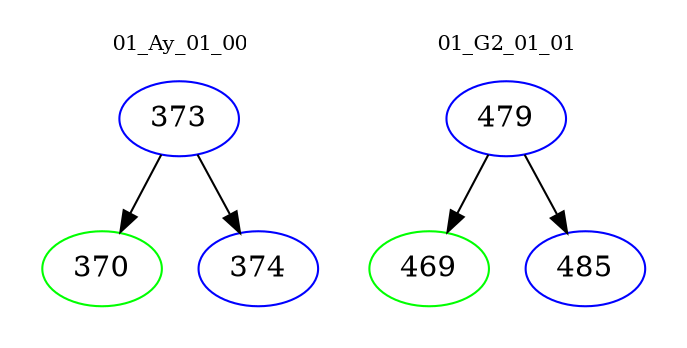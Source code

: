 digraph{
subgraph cluster_0 {
color = white
label = "01_Ay_01_00";
fontsize=10;
T0_373 [label="373", color="blue"]
T0_373 -> T0_370 [color="black"]
T0_370 [label="370", color="green"]
T0_373 -> T0_374 [color="black"]
T0_374 [label="374", color="blue"]
}
subgraph cluster_1 {
color = white
label = "01_G2_01_01";
fontsize=10;
T1_479 [label="479", color="blue"]
T1_479 -> T1_469 [color="black"]
T1_469 [label="469", color="green"]
T1_479 -> T1_485 [color="black"]
T1_485 [label="485", color="blue"]
}
}
